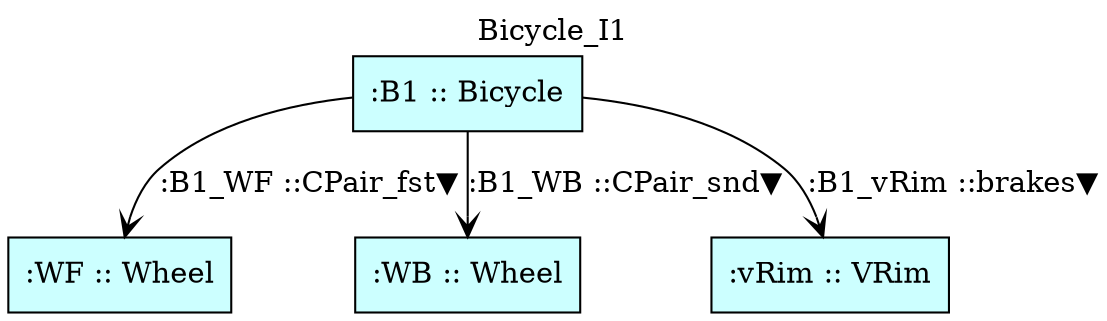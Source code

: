 digraph {graph[label=Bicycle_I1,labelloc=tl,labelfontsize=12];
"B1"[shape=box,fillcolor="#CCFFFF",style = filled,label=":B1 :: Bicycle"];
"WF"[shape=box,fillcolor="#CCFFFF",style = filled,label=":WF :: Wheel"];
"WB"[shape=box,fillcolor="#CCFFFF",style = filled,label=":WB :: Wheel"];
"vRim"[shape=box,fillcolor="#CCFFFF",style = filled,label=":vRim :: VRim"];

"B1"->"WF"[label=":B1_WF ::CPair_fst▼",arrowhead=vee];
"B1"->"WB"[label=":B1_WB ::CPair_snd▼",arrowhead=vee];
"B1"->"vRim"[label=":B1_vRim ::brakes▼",arrowhead=vee];
}